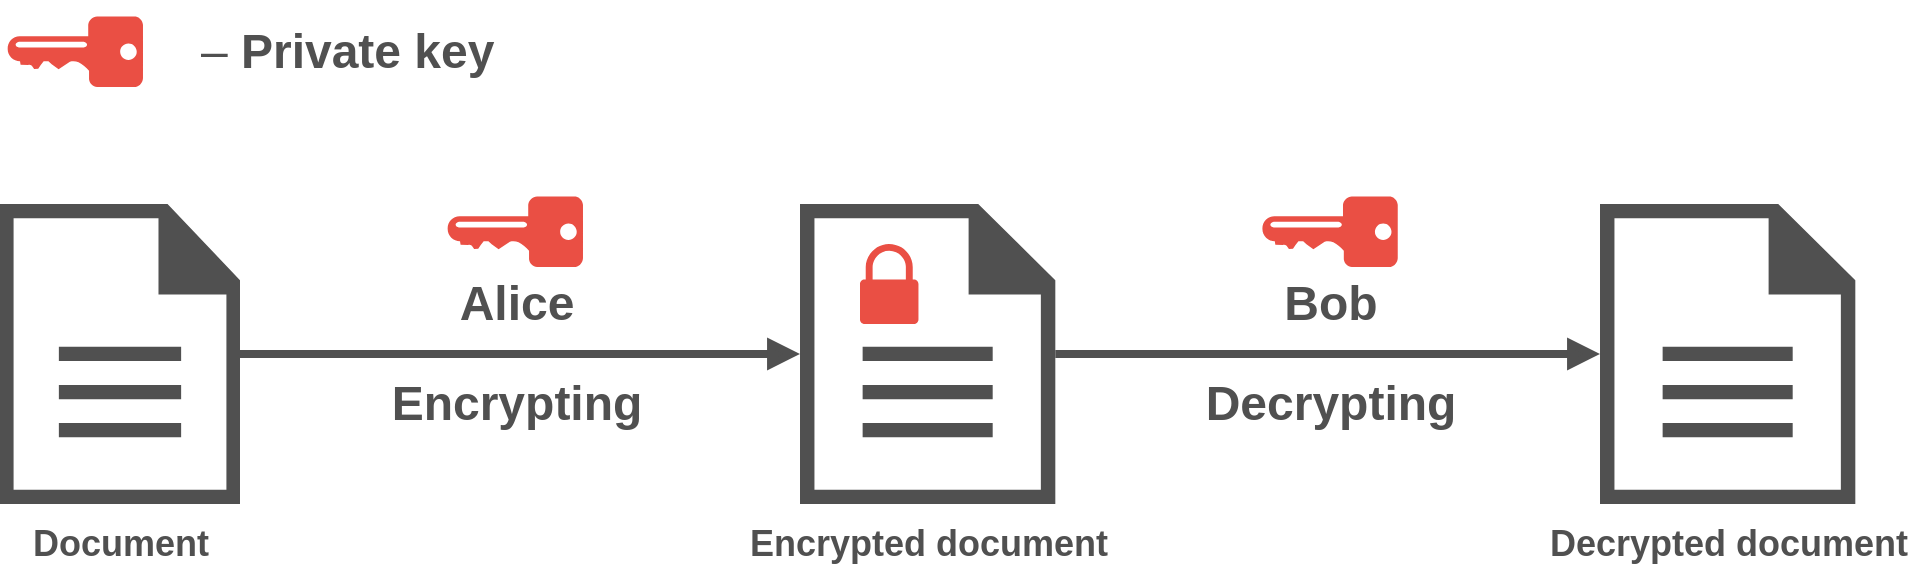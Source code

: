 <mxfile version="20.1.3" type="device"><diagram id="DidsFl4eXuDHd2FynarV" name="Page-1"><mxGraphModel dx="1422" dy="788" grid="1" gridSize="10" guides="1" tooltips="1" connect="1" arrows="1" fold="1" page="1" pageScale="1" pageWidth="2339" pageHeight="3300" math="0" shadow="0"><root><mxCell id="0"/><mxCell id="1" parent="0"/><mxCell id="zzGu4fYW0NQX0OKSEff--3" value="" style="pointerEvents=1;shadow=0;dashed=0;html=1;strokeColor=none;labelPosition=center;verticalLabelPosition=bottom;verticalAlign=top;outlineConnect=0;align=center;shape=mxgraph.office.concepts.document;fillColor=#505050;" parent="1" vertex="1"><mxGeometry x="800" y="730" width="127.66" height="150" as="geometry"/></mxCell><mxCell id="zzGu4fYW0NQX0OKSEff--2" value="" style="pointerEvents=1;shadow=0;dashed=0;html=1;strokeColor=none;labelPosition=center;verticalLabelPosition=bottom;verticalAlign=top;outlineConnect=0;align=center;shape=mxgraph.office.security.lock_protected;fillColor=#EA4F44;" parent="1" vertex="1"><mxGeometry x="830" y="750" width="29.23" height="40" as="geometry"/></mxCell><mxCell id="zzGu4fYW0NQX0OKSEff--10" style="edgeStyle=orthogonalEdgeStyle;rounded=0;orthogonalLoop=1;jettySize=auto;html=1;strokeColor=#505050;strokeWidth=4;endArrow=block;endFill=1;" parent="1" source="zzGu4fYW0NQX0OKSEff--3" target="zzGu4fYW0NQX0OKSEff--4" edge="1"><mxGeometry relative="1" as="geometry"/></mxCell><mxCell id="zzGu4fYW0NQX0OKSEff--4" value="" style="pointerEvents=1;shadow=0;dashed=0;html=1;strokeColor=none;fillColor=#505050;labelPosition=center;verticalLabelPosition=bottom;verticalAlign=top;outlineConnect=0;align=center;shape=mxgraph.office.concepts.document;" parent="1" vertex="1"><mxGeometry x="1200" y="730" width="127.66" height="150" as="geometry"/></mxCell><mxCell id="zzGu4fYW0NQX0OKSEff--9" style="edgeStyle=orthogonalEdgeStyle;rounded=0;orthogonalLoop=1;jettySize=auto;html=1;strokeWidth=4;strokeColor=#505050;endArrow=block;endFill=1;" parent="1" source="zzGu4fYW0NQX0OKSEff--5" target="zzGu4fYW0NQX0OKSEff--3" edge="1"><mxGeometry relative="1" as="geometry"/></mxCell><mxCell id="zzGu4fYW0NQX0OKSEff--5" value="" style="pointerEvents=1;shadow=0;dashed=0;html=1;strokeColor=none;fillColor=#505050;labelPosition=center;verticalLabelPosition=bottom;verticalAlign=top;outlineConnect=0;align=center;shape=mxgraph.office.concepts.document;" parent="1" vertex="1"><mxGeometry x="400" y="730" width="120" height="150" as="geometry"/></mxCell><mxCell id="zzGu4fYW0NQX0OKSEff--11" value="" style="aspect=fixed;pointerEvents=1;shadow=0;dashed=0;html=1;strokeColor=none;labelPosition=center;verticalLabelPosition=bottom;verticalAlign=top;align=center;shape=mxgraph.mscae.enterprise.key_permissions;rotation=90;fillColor=#EA4F44;" parent="1" vertex="1"><mxGeometry x="640" y="710" width="35.23" height="67.75" as="geometry"/></mxCell><mxCell id="zzGu4fYW0NQX0OKSEff--13" value="&lt;div&gt;&lt;font size=&quot;1&quot; color=&quot;#505050&quot;&gt;&lt;b style=&quot;font-size: 24px&quot;&gt;Alice&lt;/b&gt;&lt;/font&gt;&lt;/div&gt;" style="text;html=1;align=center;verticalAlign=middle;resizable=0;points=[];autosize=1;strokeWidth=1;" parent="1" vertex="1"><mxGeometry x="617.62" y="760" width="80" height="40" as="geometry"/></mxCell><mxCell id="zzGu4fYW0NQX0OKSEff--16" value="&lt;b&gt;&lt;font style=&quot;font-size: 24px&quot; color=&quot;#505050&quot;&gt;Encrypting&lt;/font&gt;&lt;/b&gt;" style="text;html=1;align=center;verticalAlign=middle;resizable=0;points=[];autosize=1;" parent="1" vertex="1"><mxGeometry x="582.62" y="810" width="150" height="40" as="geometry"/></mxCell><mxCell id="zzGu4fYW0NQX0OKSEff--17" value="" style="aspect=fixed;pointerEvents=1;shadow=0;dashed=0;html=1;strokeColor=none;labelPosition=center;verticalLabelPosition=bottom;verticalAlign=top;align=center;shape=mxgraph.mscae.enterprise.key_permissions;rotation=90;fillColor=#EA4F44;" parent="1" vertex="1"><mxGeometry x="1047.38" y="710" width="35.23" height="67.75" as="geometry"/></mxCell><mxCell id="zzGu4fYW0NQX0OKSEff--18" value="&lt;font color=&quot;#505050&quot; size=&quot;1&quot;&gt;&lt;b style=&quot;font-size: 24px&quot;&gt;Bob&lt;/b&gt;&lt;/font&gt;" style="text;html=1;align=center;verticalAlign=middle;resizable=0;points=[];autosize=1;strokeWidth=1;" parent="1" vertex="1"><mxGeometry x="1035" y="770" width="60" height="20" as="geometry"/></mxCell><mxCell id="zzGu4fYW0NQX0OKSEff--19" value="&lt;b&gt;&lt;font style=&quot;font-size: 24px&quot; color=&quot;#505050&quot;&gt;Decrypting&lt;/font&gt;&lt;/b&gt;" style="text;html=1;align=center;verticalAlign=middle;resizable=0;points=[];autosize=1;" parent="1" vertex="1"><mxGeometry x="990" y="810" width="150" height="40" as="geometry"/></mxCell><mxCell id="zzGu4fYW0NQX0OKSEff--22" value="" style="aspect=fixed;pointerEvents=1;shadow=0;dashed=0;html=1;strokeColor=none;labelPosition=center;verticalLabelPosition=bottom;verticalAlign=top;align=center;shape=mxgraph.mscae.enterprise.key_permissions;rotation=90;fillColor=#EA4F44;" parent="1" vertex="1"><mxGeometry x="420.0" y="620" width="35.23" height="67.75" as="geometry"/></mxCell><mxCell id="zzGu4fYW0NQX0OKSEff--23" value="&lt;font color=&quot;#505050&quot;&gt;&lt;span style=&quot;font-size: 24px&quot;&gt;&lt;b&gt;&amp;nbsp;&lt;/b&gt;&lt;/span&gt;&lt;span style=&quot;left: 210.055px ; top: 904.195px ; font-family: sans-serif ; transform: scalex(0.969)&quot;&gt;&lt;font style=&quot;font-size: 24px&quot;&gt;–&lt;/font&gt;&lt;/span&gt;&lt;span style=&quot;font-size: 24px&quot;&gt;&lt;b&gt; Private key&lt;br&gt;&lt;/b&gt;&lt;/span&gt;&lt;/font&gt;" style="text;html=1;align=center;verticalAlign=middle;resizable=0;points=[];autosize=1;strokeWidth=1;" parent="1" vertex="1"><mxGeometry x="485.23" y="628.88" width="170" height="50" as="geometry"/></mxCell><mxCell id="zzGu4fYW0NQX0OKSEff--25" value="&lt;div&gt;&lt;b&gt;&lt;font color=&quot;#505050&quot;&gt;&lt;font style=&quot;font-size: 18px&quot;&gt;Document&lt;/font&gt;&lt;/font&gt;&lt;/b&gt;&lt;/div&gt;" style="text;html=1;align=center;verticalAlign=middle;resizable=0;points=[];autosize=1;" parent="1" vertex="1"><mxGeometry x="405" y="880" width="110" height="40" as="geometry"/></mxCell><mxCell id="zzGu4fYW0NQX0OKSEff--26" value="&lt;b&gt;&lt;font color=&quot;#505050&quot;&gt;&lt;font style=&quot;font-size: 18px&quot;&gt;Decrypted document&lt;/font&gt;&lt;br&gt;&lt;/font&gt;&lt;/b&gt;" style="text;html=1;align=center;verticalAlign=middle;resizable=0;points=[];autosize=1;" parent="1" vertex="1"><mxGeometry x="1163.83" y="880" width="200" height="40" as="geometry"/></mxCell><mxCell id="zzGu4fYW0NQX0OKSEff--28" value="&lt;b&gt;&lt;font color=&quot;#505050&quot;&gt;&lt;span style=&quot;font-size: 18px&quot;&gt;Encrypted document&lt;/span&gt;&lt;br&gt;&lt;/font&gt;&lt;/b&gt;" style="text;html=1;align=center;verticalAlign=middle;resizable=0;points=[];autosize=1;" parent="1" vertex="1"><mxGeometry x="763.83" y="880" width="200" height="40" as="geometry"/></mxCell></root></mxGraphModel></diagram></mxfile>
